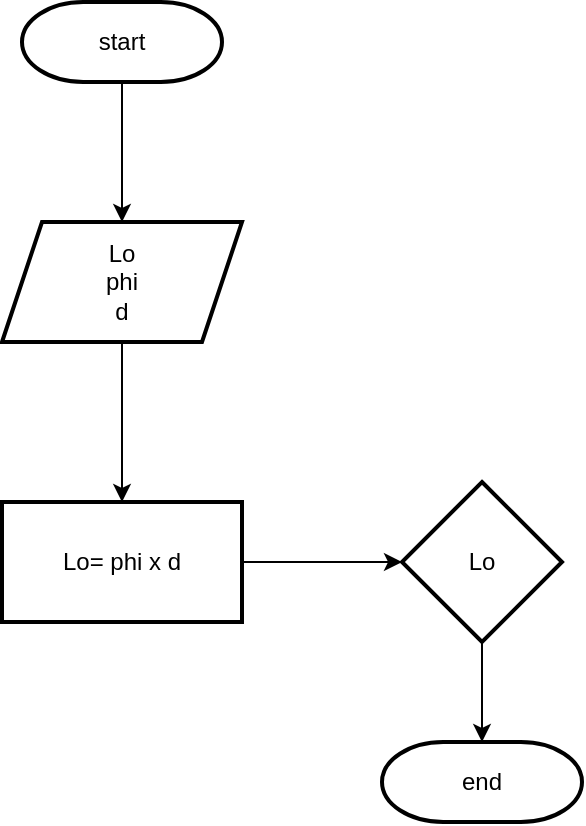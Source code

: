 <mxfile version="22.0.4" type="github">
  <diagram name="Page-1" id="YyGlhsCikO9xNmpAaFM-">
    <mxGraphModel dx="794" dy="1479" grid="1" gridSize="10" guides="1" tooltips="1" connect="1" arrows="1" fold="1" page="1" pageScale="1" pageWidth="850" pageHeight="1100" math="0" shadow="0">
      <root>
        <mxCell id="0" />
        <mxCell id="1" parent="0" />
        <mxCell id="b8LCp8VfgjH7GL4xYoLx-5" value="" style="edgeStyle=elbowEdgeStyle;rounded=0;orthogonalLoop=1;jettySize=auto;elbow=vertical;html=1;" edge="1" parent="1" source="b8LCp8VfgjH7GL4xYoLx-1" target="b8LCp8VfgjH7GL4xYoLx-4">
          <mxGeometry relative="1" as="geometry" />
        </mxCell>
        <mxCell id="b8LCp8VfgjH7GL4xYoLx-1" value="start" style="strokeWidth=2;html=1;shape=mxgraph.flowchart.terminator;whiteSpace=wrap;" vertex="1" parent="1">
          <mxGeometry x="360" y="-1080" width="100" height="40" as="geometry" />
        </mxCell>
        <mxCell id="b8LCp8VfgjH7GL4xYoLx-12" value="" style="edgeStyle=elbowEdgeStyle;rounded=0;orthogonalLoop=1;jettySize=auto;elbow=vertical;html=1;" edge="1" parent="1" source="b8LCp8VfgjH7GL4xYoLx-4" target="b8LCp8VfgjH7GL4xYoLx-11">
          <mxGeometry relative="1" as="geometry" />
        </mxCell>
        <mxCell id="b8LCp8VfgjH7GL4xYoLx-4" value="&lt;div&gt;Lo&lt;/div&gt;&lt;div&gt;phi&lt;/div&gt;&lt;div&gt;d&lt;br&gt;&lt;/div&gt;" style="shape=parallelogram;perimeter=parallelogramPerimeter;whiteSpace=wrap;html=1;fixedSize=1;strokeWidth=2;" vertex="1" parent="1">
          <mxGeometry x="350" y="-970" width="120" height="60" as="geometry" />
        </mxCell>
        <mxCell id="b8LCp8VfgjH7GL4xYoLx-9" value="" style="edgeStyle=elbowEdgeStyle;rounded=0;orthogonalLoop=1;jettySize=auto;elbow=vertical;html=1;" edge="1" parent="1" source="b8LCp8VfgjH7GL4xYoLx-6" target="b8LCp8VfgjH7GL4xYoLx-8">
          <mxGeometry relative="1" as="geometry" />
        </mxCell>
        <mxCell id="b8LCp8VfgjH7GL4xYoLx-6" value="Lo" style="rhombus;whiteSpace=wrap;html=1;strokeWidth=2;" vertex="1" parent="1">
          <mxGeometry x="550" y="-840" width="80" height="80" as="geometry" />
        </mxCell>
        <mxCell id="b8LCp8VfgjH7GL4xYoLx-8" value="end" style="strokeWidth=2;html=1;shape=mxgraph.flowchart.terminator;whiteSpace=wrap;" vertex="1" parent="1">
          <mxGeometry x="540" y="-710" width="100" height="40" as="geometry" />
        </mxCell>
        <mxCell id="b8LCp8VfgjH7GL4xYoLx-14" value="" style="edgeStyle=elbowEdgeStyle;rounded=0;orthogonalLoop=1;jettySize=auto;elbow=vertical;html=1;" edge="1" parent="1" source="b8LCp8VfgjH7GL4xYoLx-11" target="b8LCp8VfgjH7GL4xYoLx-6">
          <mxGeometry relative="1" as="geometry" />
        </mxCell>
        <mxCell id="b8LCp8VfgjH7GL4xYoLx-11" value="&lt;div&gt;Lo= phi x d&lt;/div&gt;" style="whiteSpace=wrap;html=1;strokeWidth=2;" vertex="1" parent="1">
          <mxGeometry x="350" y="-830" width="120" height="60" as="geometry" />
        </mxCell>
      </root>
    </mxGraphModel>
  </diagram>
</mxfile>
